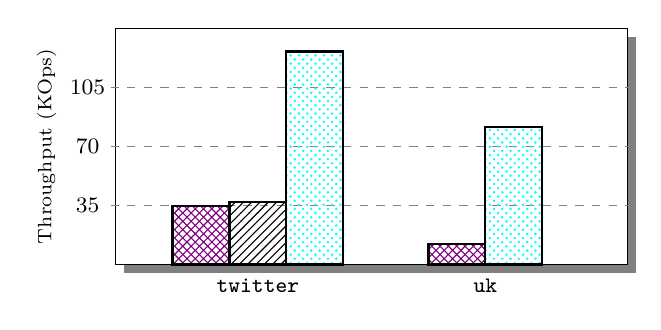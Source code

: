 \begin{tikzpicture}[xscale=0.065,yscale=0.03]

  \draw[preaction={fill=black,opacity=.5,transform canvas={xshift=3,yshift=-3}},black][fill=white] (0,0) rectangle (100, 100);

  \draw[dashed, gray] (-1, 25) -- (101, 25);
  \draw[dashed, gray] (-1, 50) -- (101, 50);
  \draw[dashed, gray] (-1, 75) -- (101, 75);

  \draw[thick, black] (-5.5, 25.00) node[align=right] {\footnotesize{35}};
  \draw[thick, black] (-5.5, 50.00) node[align=right] {\footnotesize{70}};
  \draw[thick, black] (-5.5, 75.00) node[align=right] {\footnotesize{105}};

  \node (label-align) [thick, black, align=center, rotate=90] at (-13.5, 50) {{\scriptsize Throughput (KOps)}};

  \draw[thick, pattern=crosshatch, pattern color=violet] (11.11,0) rectangle (22.22,24.71);
  \draw[thick, pattern=north east lines, pattern color=black] (22.22,0) rectangle (33.33,26.57);
  \draw[thick, pattern=crosshatch dots, pattern color=cyan] (33.33,0) rectangle (44.44,90.14);

  \draw[thick, pattern=crosshatch, pattern color=violet] (61.11,0) rectangle (72.22,8.64);
  \draw[thick, pattern=crosshatch dots, pattern color=cyan] (72.22,0) rectangle (83.33,58.07);

  \draw[thick, black] (27.78, -9) node {\footnotesize{\tt{twitter}}};
  \draw[thick, black] (72.22, -9) node {\footnotesize{\tt{uk}}};

\end{tikzpicture}
